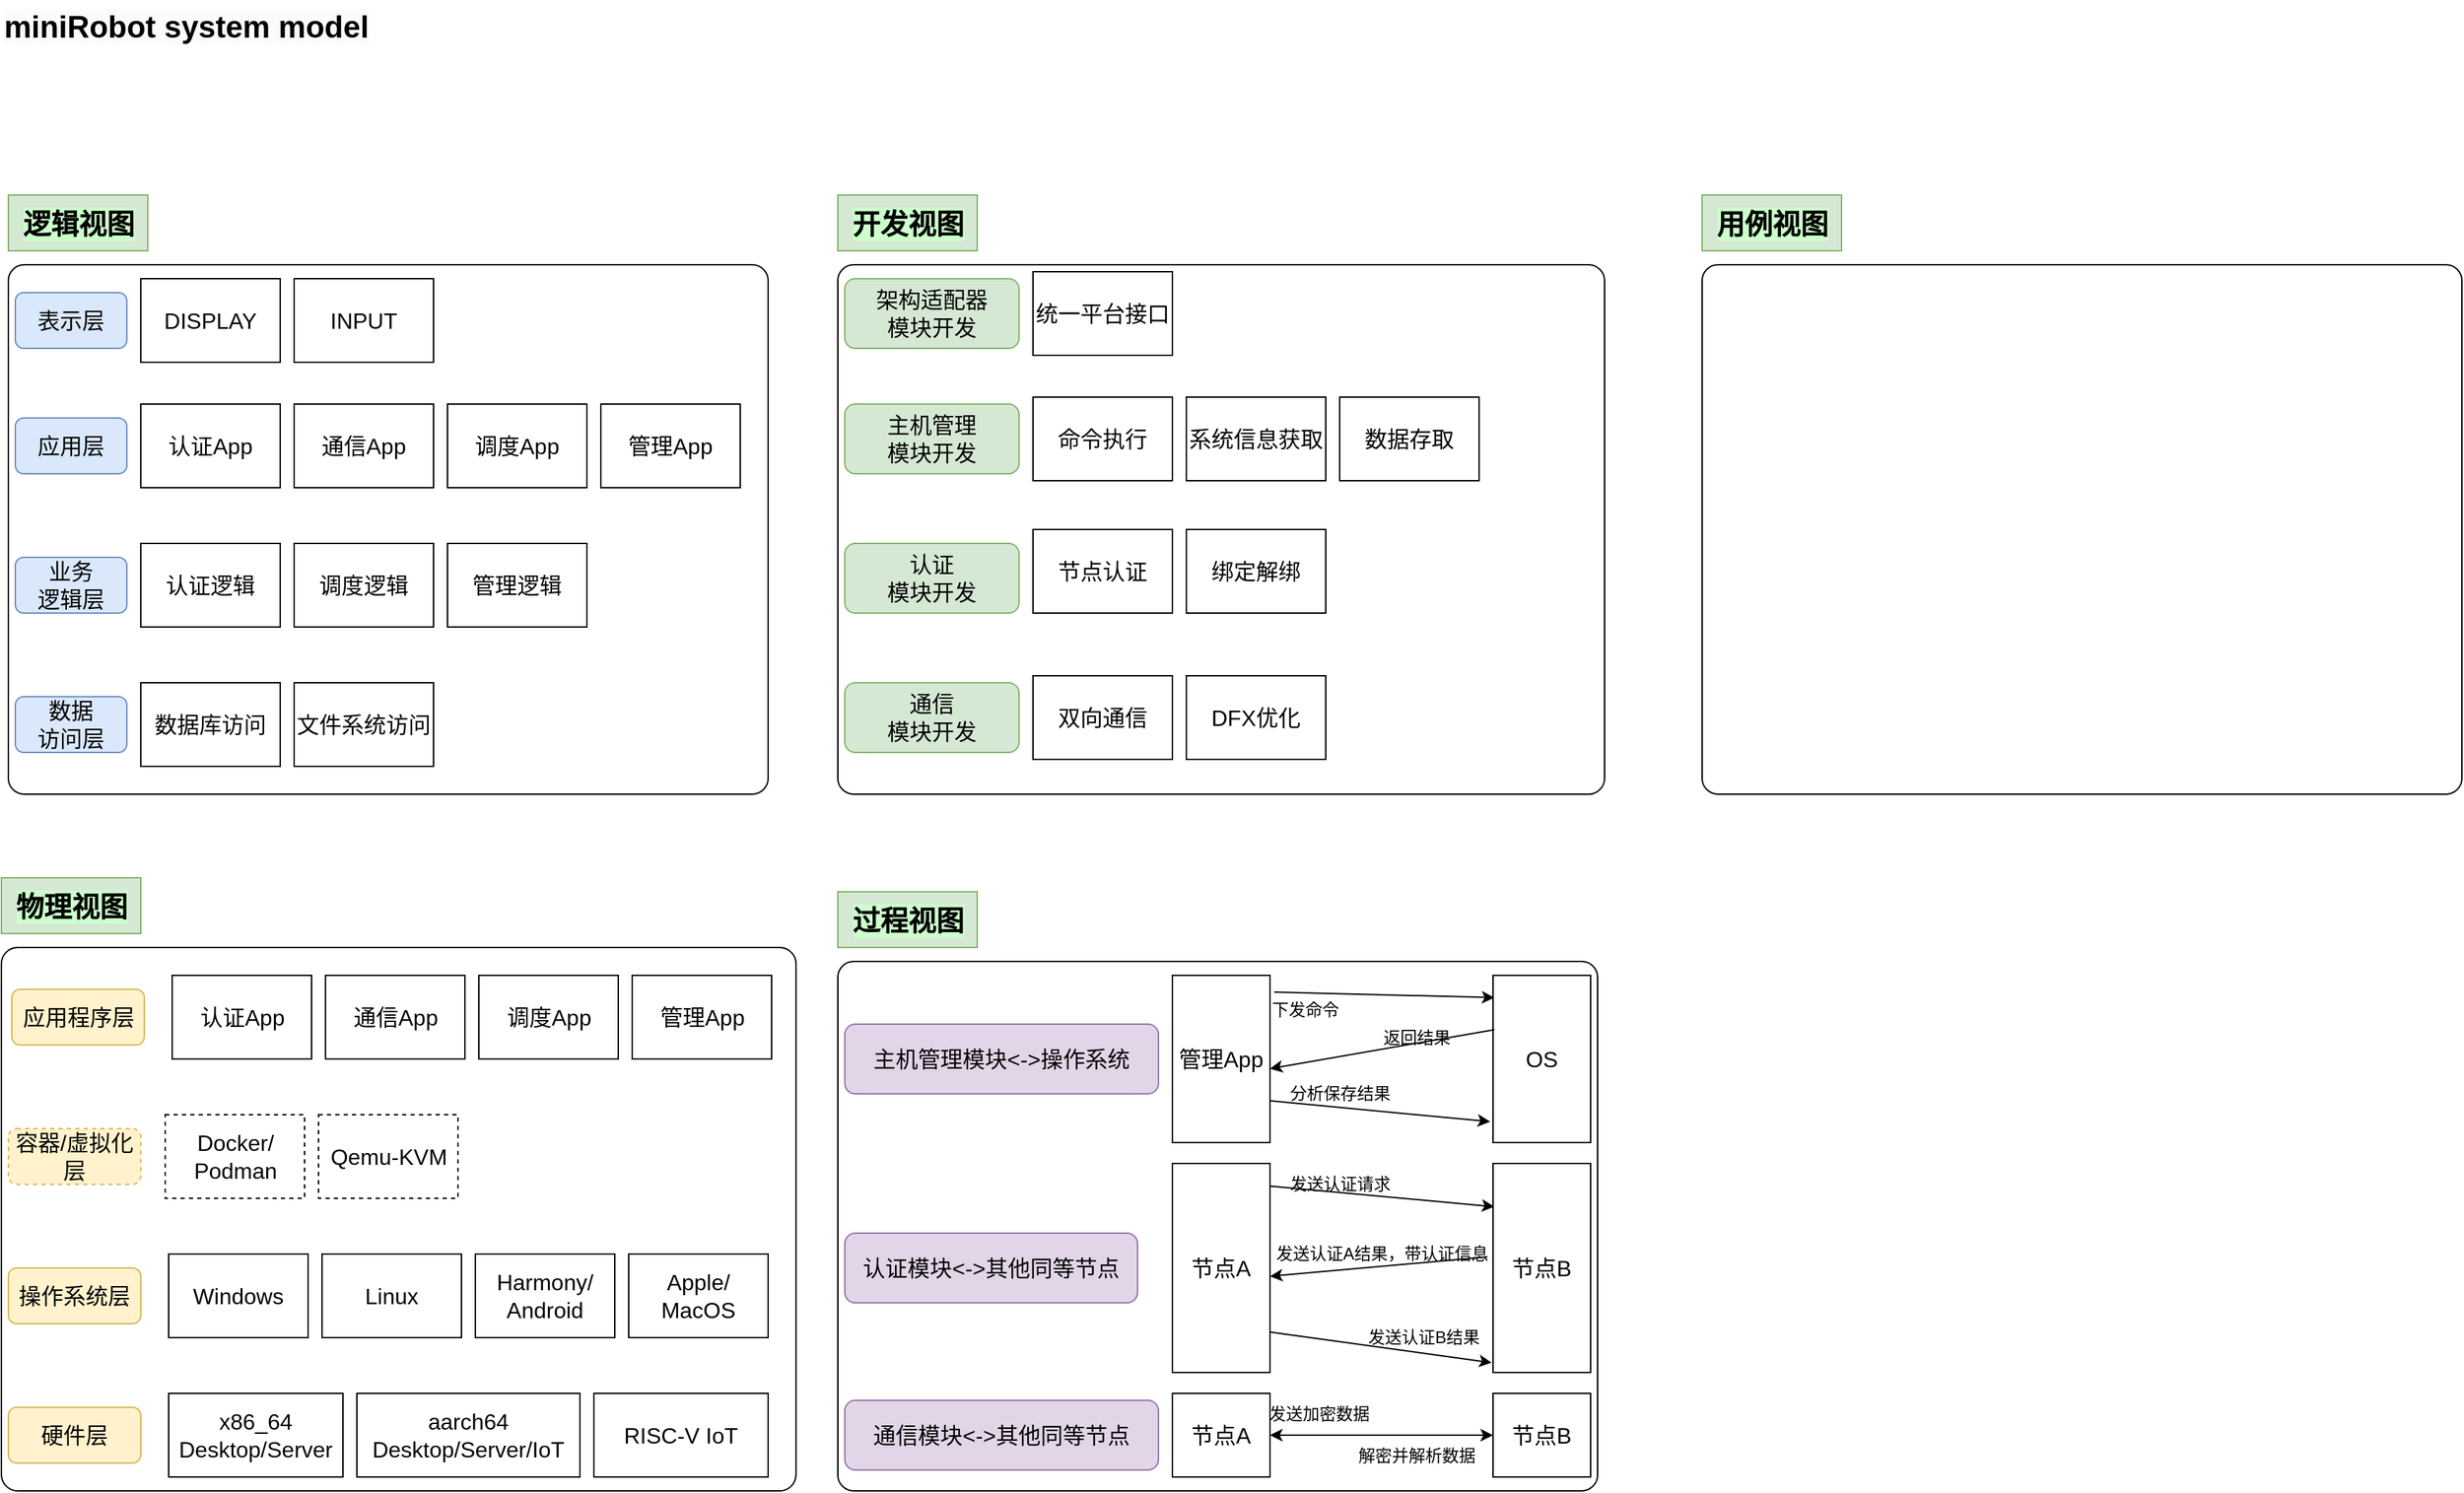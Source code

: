 <mxfile version="24.4.0" type="device" pages="2">
  <diagram id="rHJfLy_kF0uN5HQ6x-iD" name="4+1视图">
    <mxGraphModel dx="1605" dy="992" grid="1" gridSize="10" guides="1" tooltips="1" connect="1" arrows="1" fold="1" page="1" pageScale="1" pageWidth="850" pageHeight="1100" math="0" shadow="0">
      <root>
        <mxCell id="0" />
        <mxCell id="1" parent="0" />
        <mxCell id="qRKNjd8R1fUvATl0IptG-4" value="&lt;span style=&quot;color: rgb(0, 0, 0); font-family: Helvetica; font-size: 22px; font-style: normal; font-variant-ligatures: normal; font-variant-caps: normal; letter-spacing: normal; orphans: 2; text-align: center; text-indent: 0px; text-transform: none; widows: 2; word-spacing: 0px; -webkit-text-stroke-width: 0px; white-space: normal; background-color: rgb(251, 251, 251); text-decoration-thickness: initial; text-decoration-style: initial; text-decoration-color: initial; float: none; display: inline !important;&quot;&gt;miniRobot system model&lt;/span&gt;" style="text;whiteSpace=wrap;html=1;fontSize=22;fontStyle=1" vertex="1" parent="1">
          <mxGeometry width="270" height="40" as="geometry" />
        </mxCell>
        <mxCell id="qRKNjd8R1fUvATl0IptG-5" value="" style="rounded=1;whiteSpace=wrap;html=1;glass=0;arcSize=3;" vertex="1" parent="1">
          <mxGeometry x="5" y="190" width="545" height="380" as="geometry" />
        </mxCell>
        <mxCell id="qRKNjd8R1fUvATl0IptG-6" value="表示层" style="rounded=1;whiteSpace=wrap;html=1;fontSize=16;fillColor=#dae8fc;strokeColor=#6c8ebf;" vertex="1" parent="1">
          <mxGeometry x="10" y="210" width="80" height="40" as="geometry" />
        </mxCell>
        <mxCell id="qRKNjd8R1fUvATl0IptG-7" value="应用层" style="rounded=1;whiteSpace=wrap;html=1;fontSize=16;fillColor=#dae8fc;strokeColor=#6c8ebf;" vertex="1" parent="1">
          <mxGeometry x="10" y="300" width="80" height="40" as="geometry" />
        </mxCell>
        <mxCell id="qRKNjd8R1fUvATl0IptG-8" value="业务&lt;div&gt;逻辑层&lt;/div&gt;" style="rounded=1;whiteSpace=wrap;html=1;fontSize=16;fillColor=#dae8fc;strokeColor=#6c8ebf;" vertex="1" parent="1">
          <mxGeometry x="10" y="400" width="80" height="40" as="geometry" />
        </mxCell>
        <mxCell id="qRKNjd8R1fUvATl0IptG-9" value="&lt;div&gt;数据&lt;/div&gt;&lt;div&gt;访问层&lt;/div&gt;" style="rounded=1;whiteSpace=wrap;html=1;fontSize=16;fillColor=#dae8fc;strokeColor=#6c8ebf;" vertex="1" parent="1">
          <mxGeometry x="10" y="500" width="80" height="40" as="geometry" />
        </mxCell>
        <mxCell id="qRKNjd8R1fUvATl0IptG-11" value="DISPLAY" style="rounded=0;whiteSpace=wrap;html=1;fontSize=16;" vertex="1" parent="1">
          <mxGeometry x="100" y="200" width="100" height="60" as="geometry" />
        </mxCell>
        <mxCell id="qRKNjd8R1fUvATl0IptG-12" value="INPUT" style="rounded=0;whiteSpace=wrap;html=1;fontSize=16;" vertex="1" parent="1">
          <mxGeometry x="210" y="200" width="100" height="60" as="geometry" />
        </mxCell>
        <mxCell id="qRKNjd8R1fUvATl0IptG-13" value="认证App" style="rounded=0;whiteSpace=wrap;html=1;fontSize=16;" vertex="1" parent="1">
          <mxGeometry x="100" y="290" width="100" height="60" as="geometry" />
        </mxCell>
        <mxCell id="qRKNjd8R1fUvATl0IptG-14" value="通信App" style="rounded=0;whiteSpace=wrap;html=1;fontSize=16;" vertex="1" parent="1">
          <mxGeometry x="210" y="290" width="100" height="60" as="geometry" />
        </mxCell>
        <mxCell id="qRKNjd8R1fUvATl0IptG-16" value="认证逻辑" style="rounded=0;whiteSpace=wrap;html=1;fontSize=16;" vertex="1" parent="1">
          <mxGeometry x="100" y="390" width="100" height="60" as="geometry" />
        </mxCell>
        <mxCell id="qRKNjd8R1fUvATl0IptG-17" value="数据库访问" style="rounded=0;whiteSpace=wrap;html=1;fontSize=16;" vertex="1" parent="1">
          <mxGeometry x="100" y="490" width="100" height="60" as="geometry" />
        </mxCell>
        <mxCell id="qRKNjd8R1fUvATl0IptG-18" value="文件系统访问" style="rounded=0;whiteSpace=wrap;html=1;fontSize=16;" vertex="1" parent="1">
          <mxGeometry x="210" y="490" width="100" height="60" as="geometry" />
        </mxCell>
        <mxCell id="qRKNjd8R1fUvATl0IptG-19" value="调度App" style="rounded=0;whiteSpace=wrap;html=1;fontSize=16;" vertex="1" parent="1">
          <mxGeometry x="320" y="290" width="100" height="60" as="geometry" />
        </mxCell>
        <mxCell id="qRKNjd8R1fUvATl0IptG-20" value="管理App" style="rounded=0;whiteSpace=wrap;html=1;fontSize=16;" vertex="1" parent="1">
          <mxGeometry x="430" y="290" width="100" height="60" as="geometry" />
        </mxCell>
        <mxCell id="qRKNjd8R1fUvATl0IptG-21" value="调度逻辑" style="rounded=0;whiteSpace=wrap;html=1;fontSize=16;" vertex="1" parent="1">
          <mxGeometry x="210" y="390" width="100" height="60" as="geometry" />
        </mxCell>
        <mxCell id="qRKNjd8R1fUvATl0IptG-22" value="管理逻辑" style="rounded=0;whiteSpace=wrap;html=1;fontSize=16;" vertex="1" parent="1">
          <mxGeometry x="320" y="390" width="100" height="60" as="geometry" />
        </mxCell>
        <mxCell id="qRKNjd8R1fUvATl0IptG-25" value="逻辑视图" style="text;html=1;align=center;verticalAlign=middle;resizable=0;points=[];autosize=1;strokeColor=#82b366;fillColor=#d5e8d4;fontSize=20;fontStyle=1;labelBackgroundColor=#CCFFCC;" vertex="1" parent="1">
          <mxGeometry x="5" y="140" width="100" height="40" as="geometry" />
        </mxCell>
        <mxCell id="qRKNjd8R1fUvATl0IptG-26" value="" style="rounded=1;whiteSpace=wrap;html=1;glass=0;arcSize=3;" vertex="1" parent="1">
          <mxGeometry y="680" width="570" height="390" as="geometry" />
        </mxCell>
        <mxCell id="qRKNjd8R1fUvATl0IptG-27" value="应用程序层" style="rounded=1;whiteSpace=wrap;html=1;fontSize=16;fillColor=#fff2cc;strokeColor=#d6b656;" vertex="1" parent="1">
          <mxGeometry x="7.5" y="710" width="95" height="40" as="geometry" />
        </mxCell>
        <mxCell id="qRKNjd8R1fUvATl0IptG-29" value="操作系统层" style="rounded=1;whiteSpace=wrap;html=1;fontSize=16;fillColor=#fff2cc;strokeColor=#d6b656;" vertex="1" parent="1">
          <mxGeometry x="5" y="910" width="95" height="40" as="geometry" />
        </mxCell>
        <mxCell id="qRKNjd8R1fUvATl0IptG-30" value="&lt;div&gt;硬件层&lt;/div&gt;" style="rounded=1;whiteSpace=wrap;html=1;fontSize=16;fillColor=#fff2cc;strokeColor=#d6b656;" vertex="1" parent="1">
          <mxGeometry x="5" y="1010" width="95" height="40" as="geometry" />
        </mxCell>
        <mxCell id="qRKNjd8R1fUvATl0IptG-33" value="认证App" style="rounded=0;whiteSpace=wrap;html=1;fontSize=16;" vertex="1" parent="1">
          <mxGeometry x="122.5" y="700" width="100" height="60" as="geometry" />
        </mxCell>
        <mxCell id="qRKNjd8R1fUvATl0IptG-34" value="通信App" style="rounded=0;whiteSpace=wrap;html=1;fontSize=16;" vertex="1" parent="1">
          <mxGeometry x="232.5" y="700" width="100" height="60" as="geometry" />
        </mxCell>
        <mxCell id="qRKNjd8R1fUvATl0IptG-35" value="Windows" style="rounded=0;whiteSpace=wrap;html=1;fontSize=16;" vertex="1" parent="1">
          <mxGeometry x="120" y="900" width="100" height="60" as="geometry" />
        </mxCell>
        <mxCell id="qRKNjd8R1fUvATl0IptG-36" value="x86_64 Desktop/Server" style="rounded=0;whiteSpace=wrap;html=1;fontSize=16;" vertex="1" parent="1">
          <mxGeometry x="120" y="1000" width="125" height="60" as="geometry" />
        </mxCell>
        <mxCell id="qRKNjd8R1fUvATl0IptG-37" value="aarch64&lt;div&gt;Desktop/Server/IoT&lt;/div&gt;" style="rounded=0;whiteSpace=wrap;html=1;fontSize=16;" vertex="1" parent="1">
          <mxGeometry x="255" y="1000" width="160" height="60" as="geometry" />
        </mxCell>
        <mxCell id="qRKNjd8R1fUvATl0IptG-38" value="调度App" style="rounded=0;whiteSpace=wrap;html=1;fontSize=16;" vertex="1" parent="1">
          <mxGeometry x="342.5" y="700" width="100" height="60" as="geometry" />
        </mxCell>
        <mxCell id="qRKNjd8R1fUvATl0IptG-39" value="管理App" style="rounded=0;whiteSpace=wrap;html=1;fontSize=16;" vertex="1" parent="1">
          <mxGeometry x="452.5" y="700" width="100" height="60" as="geometry" />
        </mxCell>
        <mxCell id="qRKNjd8R1fUvATl0IptG-40" value="Linux" style="rounded=0;whiteSpace=wrap;html=1;fontSize=16;" vertex="1" parent="1">
          <mxGeometry x="230" y="900" width="100" height="60" as="geometry" />
        </mxCell>
        <mxCell id="qRKNjd8R1fUvATl0IptG-41" value="Harmony/&lt;div&gt;Android&lt;/div&gt;" style="rounded=0;whiteSpace=wrap;html=1;fontSize=16;" vertex="1" parent="1">
          <mxGeometry x="340" y="900" width="100" height="60" as="geometry" />
        </mxCell>
        <mxCell id="qRKNjd8R1fUvATl0IptG-42" value="物理视图" style="text;html=1;align=center;verticalAlign=middle;resizable=0;points=[];autosize=1;strokeColor=#82b366;fillColor=#d5e8d4;fontSize=20;fontStyle=1;labelBackgroundColor=#CCFFCC;" vertex="1" parent="1">
          <mxGeometry y="630" width="100" height="40" as="geometry" />
        </mxCell>
        <mxCell id="qRKNjd8R1fUvATl0IptG-43" value="RISC-V IoT" style="rounded=0;whiteSpace=wrap;html=1;fontSize=16;" vertex="1" parent="1">
          <mxGeometry x="425" y="1000" width="125" height="60" as="geometry" />
        </mxCell>
        <mxCell id="qRKNjd8R1fUvATl0IptG-44" value="Apple/&lt;div&gt;MacOS&lt;/div&gt;" style="rounded=0;whiteSpace=wrap;html=1;fontSize=16;" vertex="1" parent="1">
          <mxGeometry x="450" y="900" width="100" height="60" as="geometry" />
        </mxCell>
        <mxCell id="qRKNjd8R1fUvATl0IptG-45" value="容器/虚拟化层" style="rounded=1;whiteSpace=wrap;html=1;fontSize=16;fillColor=#fff2cc;strokeColor=#d6b656;dashed=1;" vertex="1" parent="1">
          <mxGeometry x="5" y="810" width="95" height="40" as="geometry" />
        </mxCell>
        <mxCell id="qRKNjd8R1fUvATl0IptG-46" value="Docker/&lt;div&gt;Podman&lt;/div&gt;" style="rounded=0;whiteSpace=wrap;html=1;fontSize=16;dashed=1;" vertex="1" parent="1">
          <mxGeometry x="117.5" y="800" width="100" height="60" as="geometry" />
        </mxCell>
        <mxCell id="qRKNjd8R1fUvATl0IptG-47" value="Qemu-KVM" style="rounded=0;whiteSpace=wrap;html=1;fontSize=16;dashed=1;" vertex="1" parent="1">
          <mxGeometry x="227.5" y="800" width="100" height="60" as="geometry" />
        </mxCell>
        <mxCell id="qRKNjd8R1fUvATl0IptG-49" value="" style="rounded=1;whiteSpace=wrap;html=1;glass=0;arcSize=3;" vertex="1" parent="1">
          <mxGeometry x="600" y="190" width="550" height="380" as="geometry" />
        </mxCell>
        <mxCell id="qRKNjd8R1fUvATl0IptG-50" value="架构适配器&lt;div&gt;模块开发&lt;/div&gt;" style="rounded=1;whiteSpace=wrap;html=1;fontSize=16;fillColor=#d5e8d4;strokeColor=#82b366;" vertex="1" parent="1">
          <mxGeometry x="605" y="200" width="125" height="50" as="geometry" />
        </mxCell>
        <mxCell id="qRKNjd8R1fUvATl0IptG-51" value="主机管理&lt;div&gt;模块开发&lt;/div&gt;" style="rounded=1;whiteSpace=wrap;html=1;fontSize=16;fillColor=#d5e8d4;strokeColor=#82b366;" vertex="1" parent="1">
          <mxGeometry x="605" y="290" width="125" height="50" as="geometry" />
        </mxCell>
        <mxCell id="qRKNjd8R1fUvATl0IptG-52" value="认证&lt;div&gt;模块开发&lt;/div&gt;" style="rounded=1;whiteSpace=wrap;html=1;fontSize=16;fillColor=#d5e8d4;strokeColor=#82b366;" vertex="1" parent="1">
          <mxGeometry x="605" y="390" width="125" height="50" as="geometry" />
        </mxCell>
        <mxCell id="qRKNjd8R1fUvATl0IptG-53" value="&lt;div&gt;通信&lt;/div&gt;&lt;div&gt;模块开发&lt;/div&gt;" style="rounded=1;whiteSpace=wrap;html=1;fontSize=16;fillColor=#d5e8d4;strokeColor=#82b366;" vertex="1" parent="1">
          <mxGeometry x="605" y="490" width="125" height="50" as="geometry" />
        </mxCell>
        <mxCell id="qRKNjd8R1fUvATl0IptG-65" value="开发视图" style="text;html=1;align=center;verticalAlign=middle;resizable=0;points=[];autosize=1;strokeColor=#82b366;fillColor=#d5e8d4;fontSize=20;fontStyle=1;labelBackgroundColor=#CCFFCC;" vertex="1" parent="1">
          <mxGeometry x="600" y="140" width="100" height="40" as="geometry" />
        </mxCell>
        <mxCell id="qRKNjd8R1fUvATl0IptG-66" value="命令执行" style="rounded=0;whiteSpace=wrap;html=1;fontSize=16;" vertex="1" parent="1">
          <mxGeometry x="740" y="285" width="100" height="60" as="geometry" />
        </mxCell>
        <mxCell id="qRKNjd8R1fUvATl0IptG-67" value="系统信息获取" style="rounded=0;whiteSpace=wrap;html=1;fontSize=16;" vertex="1" parent="1">
          <mxGeometry x="850" y="285" width="100" height="60" as="geometry" />
        </mxCell>
        <mxCell id="qRKNjd8R1fUvATl0IptG-68" value="统一平台接口" style="rounded=0;whiteSpace=wrap;html=1;fontSize=16;" vertex="1" parent="1">
          <mxGeometry x="740" y="195" width="100" height="60" as="geometry" />
        </mxCell>
        <mxCell id="qRKNjd8R1fUvATl0IptG-69" value="数据存取" style="rounded=0;whiteSpace=wrap;html=1;fontSize=16;" vertex="1" parent="1">
          <mxGeometry x="960" y="285" width="100" height="60" as="geometry" />
        </mxCell>
        <mxCell id="qRKNjd8R1fUvATl0IptG-70" value="节点认证" style="rounded=0;whiteSpace=wrap;html=1;fontSize=16;" vertex="1" parent="1">
          <mxGeometry x="740" y="380" width="100" height="60" as="geometry" />
        </mxCell>
        <mxCell id="qRKNjd8R1fUvATl0IptG-71" value="绑定解绑" style="rounded=0;whiteSpace=wrap;html=1;fontSize=16;" vertex="1" parent="1">
          <mxGeometry x="850" y="380" width="100" height="60" as="geometry" />
        </mxCell>
        <mxCell id="qRKNjd8R1fUvATl0IptG-73" value="双向通信" style="rounded=0;whiteSpace=wrap;html=1;fontSize=16;" vertex="1" parent="1">
          <mxGeometry x="740" y="485" width="100" height="60" as="geometry" />
        </mxCell>
        <mxCell id="qRKNjd8R1fUvATl0IptG-74" value="DFX优化" style="rounded=0;whiteSpace=wrap;html=1;fontSize=16;" vertex="1" parent="1">
          <mxGeometry x="850" y="485" width="100" height="60" as="geometry" />
        </mxCell>
        <mxCell id="qRKNjd8R1fUvATl0IptG-75" value="" style="rounded=1;whiteSpace=wrap;html=1;glass=0;arcSize=3;" vertex="1" parent="1">
          <mxGeometry x="600" y="690" width="545" height="380" as="geometry" />
        </mxCell>
        <mxCell id="qRKNjd8R1fUvATl0IptG-76" value="主机管理模块&amp;lt;-&amp;gt;操作系统" style="rounded=1;whiteSpace=wrap;html=1;fontSize=16;fillColor=#e1d5e7;strokeColor=#9673a6;" vertex="1" parent="1">
          <mxGeometry x="605" y="735" width="225" height="50" as="geometry" />
        </mxCell>
        <mxCell id="qRKNjd8R1fUvATl0IptG-77" value="认证模块&amp;lt;-&amp;gt;其他同等节点" style="rounded=1;whiteSpace=wrap;html=1;fontSize=16;fillColor=#e1d5e7;strokeColor=#9673a6;" vertex="1" parent="1">
          <mxGeometry x="605" y="885" width="210" height="50" as="geometry" />
        </mxCell>
        <mxCell id="qRKNjd8R1fUvATl0IptG-78" value="通信模块&amp;lt;-&amp;gt;其他同等节点" style="rounded=1;whiteSpace=wrap;html=1;fontSize=16;fillColor=#e1d5e7;strokeColor=#9673a6;" vertex="1" parent="1">
          <mxGeometry x="605" y="1005" width="225" height="50" as="geometry" />
        </mxCell>
        <mxCell id="qRKNjd8R1fUvATl0IptG-80" value="过程视图" style="text;html=1;align=center;verticalAlign=middle;resizable=0;points=[];autosize=1;strokeColor=#82b366;fillColor=#d5e8d4;fontSize=20;fontStyle=1;labelBackgroundColor=#CCFFCC;" vertex="1" parent="1">
          <mxGeometry x="600" y="640" width="100" height="40" as="geometry" />
        </mxCell>
        <mxCell id="qRKNjd8R1fUvATl0IptG-89" value="管理App" style="rounded=0;whiteSpace=wrap;html=1;fontSize=16;" vertex="1" parent="1">
          <mxGeometry x="840" y="700" width="70" height="120" as="geometry" />
        </mxCell>
        <mxCell id="qRKNjd8R1fUvATl0IptG-90" value="OS" style="rounded=0;whiteSpace=wrap;html=1;fontSize=16;" vertex="1" parent="1">
          <mxGeometry x="1070" y="700" width="70" height="120" as="geometry" />
        </mxCell>
        <mxCell id="qRKNjd8R1fUvATl0IptG-91" value="" style="endArrow=classic;html=1;rounded=0;entryX=0.014;entryY=0.133;entryDx=0;entryDy=0;entryPerimeter=0;exitX=1.043;exitY=0.1;exitDx=0;exitDy=0;exitPerimeter=0;" edge="1" parent="1" source="qRKNjd8R1fUvATl0IptG-89" target="qRKNjd8R1fUvATl0IptG-90">
          <mxGeometry width="50" height="50" relative="1" as="geometry">
            <mxPoint x="910" y="716.25" as="sourcePoint" />
            <mxPoint x="1030" y="733.75" as="targetPoint" />
          </mxGeometry>
        </mxCell>
        <mxCell id="qRKNjd8R1fUvATl0IptG-92" value="" style="endArrow=classic;html=1;rounded=0;entryX=-0.029;entryY=0.875;entryDx=0;entryDy=0;entryPerimeter=0;exitX=1;exitY=0.75;exitDx=0;exitDy=0;" edge="1" parent="1" source="qRKNjd8R1fUvATl0IptG-89" target="qRKNjd8R1fUvATl0IptG-90">
          <mxGeometry width="50" height="50" relative="1" as="geometry">
            <mxPoint x="910" y="821" as="sourcePoint" />
            <mxPoint x="1030" y="839" as="targetPoint" />
          </mxGeometry>
        </mxCell>
        <mxCell id="qRKNjd8R1fUvATl0IptG-95" value="" style="endArrow=classic;html=1;rounded=0;entryX=1;entryY=0.558;entryDx=0;entryDy=0;exitX=0.014;exitY=0.325;exitDx=0;exitDy=0;exitPerimeter=0;entryPerimeter=0;" edge="1" parent="1" source="qRKNjd8R1fUvATl0IptG-90" target="qRKNjd8R1fUvATl0IptG-89">
          <mxGeometry width="50" height="50" relative="1" as="geometry">
            <mxPoint x="1030" y="769" as="sourcePoint" />
            <mxPoint x="910" y="781" as="targetPoint" />
          </mxGeometry>
        </mxCell>
        <mxCell id="qRKNjd8R1fUvATl0IptG-96" value="节点A" style="rounded=0;whiteSpace=wrap;html=1;fontSize=16;" vertex="1" parent="1">
          <mxGeometry x="840" y="835" width="70" height="150" as="geometry" />
        </mxCell>
        <mxCell id="qRKNjd8R1fUvATl0IptG-97" value="节点B" style="rounded=0;whiteSpace=wrap;html=1;fontSize=16;" vertex="1" parent="1">
          <mxGeometry x="1070" y="835" width="70" height="150" as="geometry" />
        </mxCell>
        <mxCell id="qRKNjd8R1fUvATl0IptG-98" value="" style="endArrow=classic;html=1;rounded=0;entryX=0.014;entryY=0.207;entryDx=0;entryDy=0;entryPerimeter=0;" edge="1" target="qRKNjd8R1fUvATl0IptG-97" parent="1">
          <mxGeometry width="50" height="50" relative="1" as="geometry">
            <mxPoint x="910" y="851.25" as="sourcePoint" />
            <mxPoint x="1030" y="868.75" as="targetPoint" />
          </mxGeometry>
        </mxCell>
        <mxCell id="qRKNjd8R1fUvATl0IptG-99" value="" style="endArrow=classic;html=1;rounded=0;entryX=-0.014;entryY=0.953;entryDx=0;entryDy=0;entryPerimeter=0;" edge="1" target="qRKNjd8R1fUvATl0IptG-97" parent="1">
          <mxGeometry width="50" height="50" relative="1" as="geometry">
            <mxPoint x="910" y="956" as="sourcePoint" />
            <mxPoint x="1030" y="974" as="targetPoint" />
          </mxGeometry>
        </mxCell>
        <mxCell id="qRKNjd8R1fUvATl0IptG-100" value="" style="endArrow=classic;html=1;rounded=0;entryX=1;entryY=0.5;entryDx=0;entryDy=0;exitX=-0.057;exitY=0.447;exitDx=0;exitDy=0;exitPerimeter=0;" edge="1" source="qRKNjd8R1fUvATl0IptG-97" parent="1">
          <mxGeometry width="50" height="50" relative="1" as="geometry">
            <mxPoint x="1030" y="904" as="sourcePoint" />
            <mxPoint x="910" y="916" as="targetPoint" />
          </mxGeometry>
        </mxCell>
        <mxCell id="qRKNjd8R1fUvATl0IptG-101" value="节点A" style="rounded=0;whiteSpace=wrap;html=1;fontSize=16;" vertex="1" parent="1">
          <mxGeometry x="840" y="1000" width="70" height="60" as="geometry" />
        </mxCell>
        <mxCell id="qRKNjd8R1fUvATl0IptG-102" value="节点B" style="rounded=0;whiteSpace=wrap;html=1;fontSize=16;" vertex="1" parent="1">
          <mxGeometry x="1070" y="1000" width="70" height="60" as="geometry" />
        </mxCell>
        <mxCell id="qRKNjd8R1fUvATl0IptG-106" value="发送认证请求" style="text;html=1;align=center;verticalAlign=middle;resizable=0;points=[];autosize=1;strokeColor=none;fillColor=none;" vertex="1" parent="1">
          <mxGeometry x="910" y="835" width="100" height="30" as="geometry" />
        </mxCell>
        <mxCell id="qRKNjd8R1fUvATl0IptG-107" value="发送认证A结果，带认证信息" style="text;html=1;align=center;verticalAlign=middle;resizable=0;points=[];autosize=1;strokeColor=none;fillColor=none;" vertex="1" parent="1">
          <mxGeometry x="900" y="885" width="180" height="30" as="geometry" />
        </mxCell>
        <mxCell id="qRKNjd8R1fUvATl0IptG-108" value="发送认证B结果" style="text;html=1;align=center;verticalAlign=middle;resizable=0;points=[];autosize=1;strokeColor=none;fillColor=none;" vertex="1" parent="1">
          <mxGeometry x="970" y="945" width="100" height="30" as="geometry" />
        </mxCell>
        <mxCell id="qRKNjd8R1fUvATl0IptG-110" value="下发命令" style="text;html=1;align=center;verticalAlign=middle;resizable=0;points=[];autosize=1;strokeColor=none;fillColor=none;" vertex="1" parent="1">
          <mxGeometry x="900" y="710" width="70" height="30" as="geometry" />
        </mxCell>
        <mxCell id="qRKNjd8R1fUvATl0IptG-111" value="返回结果" style="text;html=1;align=center;verticalAlign=middle;resizable=0;points=[];autosize=1;strokeColor=none;fillColor=none;" vertex="1" parent="1">
          <mxGeometry x="980" y="730" width="70" height="30" as="geometry" />
        </mxCell>
        <mxCell id="qRKNjd8R1fUvATl0IptG-112" value="分析保存结果" style="text;html=1;align=center;verticalAlign=middle;resizable=0;points=[];autosize=1;strokeColor=none;fillColor=none;" vertex="1" parent="1">
          <mxGeometry x="910" y="770" width="100" height="30" as="geometry" />
        </mxCell>
        <mxCell id="qRKNjd8R1fUvATl0IptG-113" value="发送加密数据" style="text;html=1;align=center;verticalAlign=middle;resizable=0;points=[];autosize=1;strokeColor=none;fillColor=none;" vertex="1" parent="1">
          <mxGeometry x="895" y="1000" width="100" height="30" as="geometry" />
        </mxCell>
        <mxCell id="qRKNjd8R1fUvATl0IptG-114" value="解密并解析数据" style="text;html=1;align=center;verticalAlign=middle;resizable=0;points=[];autosize=1;strokeColor=none;fillColor=none;" vertex="1" parent="1">
          <mxGeometry x="960" y="1030" width="110" height="30" as="geometry" />
        </mxCell>
        <mxCell id="qRKNjd8R1fUvATl0IptG-115" value="" style="endArrow=classic;startArrow=classic;html=1;rounded=0;entryX=0;entryY=0.5;entryDx=0;entryDy=0;exitX=1;exitY=0.5;exitDx=0;exitDy=0;" edge="1" parent="1" source="qRKNjd8R1fUvATl0IptG-101" target="qRKNjd8R1fUvATl0IptG-102">
          <mxGeometry width="50" height="50" relative="1" as="geometry">
            <mxPoint x="670" y="930" as="sourcePoint" />
            <mxPoint x="720" y="880" as="targetPoint" />
          </mxGeometry>
        </mxCell>
        <mxCell id="qRKNjd8R1fUvATl0IptG-118" value="" style="rounded=1;whiteSpace=wrap;html=1;glass=0;arcSize=3;" vertex="1" parent="1">
          <mxGeometry x="1220" y="190" width="545" height="380" as="geometry" />
        </mxCell>
        <mxCell id="qRKNjd8R1fUvATl0IptG-123" value="用例视图" style="text;html=1;align=center;verticalAlign=middle;resizable=0;points=[];autosize=1;strokeColor=#82b366;fillColor=#d5e8d4;fontSize=20;fontStyle=1;labelBackgroundColor=#CCFFCC;" vertex="1" parent="1">
          <mxGeometry x="1220" y="140" width="100" height="40" as="geometry" />
        </mxCell>
      </root>
    </mxGraphModel>
  </diagram>
  <diagram id="W54MjNvl10u1yN2fJlSa" name="系统架构设计">
    <mxGraphModel dx="1137" dy="703" grid="1" gridSize="10" guides="1" tooltips="1" connect="1" arrows="1" fold="1" page="1" pageScale="1" pageWidth="850" pageHeight="1100" math="0" shadow="0">
      <root>
        <mxCell id="0" />
        <mxCell id="1" parent="0" />
        <mxCell id="rbZzkpiKJG-rsrBwHf2A-1" value="根据4+1视图输出设计方案，再进一步细化，确定具体的技术栈、组件和模块的划分，以及各个模块的交互和通讯方式。" style="text;html=1;align=center;verticalAlign=middle;resizable=0;points=[];autosize=1;strokeColor=none;fillColor=none;" vertex="1" parent="1">
          <mxGeometry x="70" y="138" width="660" height="30" as="geometry" />
        </mxCell>
      </root>
    </mxGraphModel>
  </diagram>
</mxfile>
